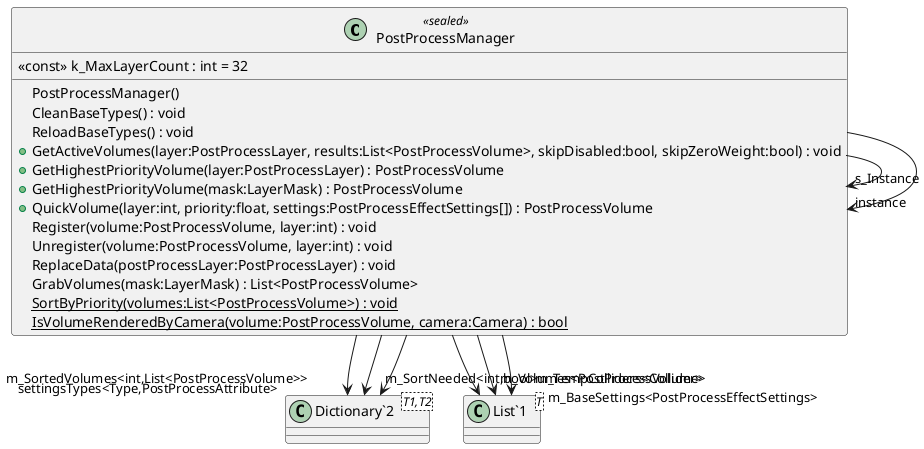 @startuml
class PostProcessManager <<sealed>> {
    <<const>> k_MaxLayerCount : int = 32
    PostProcessManager()
    CleanBaseTypes() : void
    ReloadBaseTypes() : void
    + GetActiveVolumes(layer:PostProcessLayer, results:List<PostProcessVolume>, skipDisabled:bool, skipZeroWeight:bool) : void
    + GetHighestPriorityVolume(layer:PostProcessLayer) : PostProcessVolume
    + GetHighestPriorityVolume(mask:LayerMask) : PostProcessVolume
    + QuickVolume(layer:int, priority:float, settings:PostProcessEffectSettings[]) : PostProcessVolume
    Register(volume:PostProcessVolume, layer:int) : void
    Unregister(volume:PostProcessVolume, layer:int) : void
    ReplaceData(postProcessLayer:PostProcessLayer) : void
    GrabVolumes(mask:LayerMask) : List<PostProcessVolume>
    {static} SortByPriority(volumes:List<PostProcessVolume>) : void
    {static} IsVolumeRenderedByCamera(volume:PostProcessVolume, camera:Camera) : bool
}
class "Dictionary`2"<T1,T2> {
}
class "List`1"<T> {
}
PostProcessManager --> "s_Instance" PostProcessManager
PostProcessManager --> "instance" PostProcessManager
PostProcessManager --> "m_SortedVolumes<int,List<PostProcessVolume>>" "Dictionary`2"
PostProcessManager --> "m_Volumes<PostProcessVolume>" "List`1"
PostProcessManager --> "m_SortNeeded<int,bool>" "Dictionary`2"
PostProcessManager --> "m_BaseSettings<PostProcessEffectSettings>" "List`1"
PostProcessManager --> "m_TempColliders<Collider>" "List`1"
PostProcessManager --> "settingsTypes<Type,PostProcessAttribute>" "Dictionary`2"
@enduml
